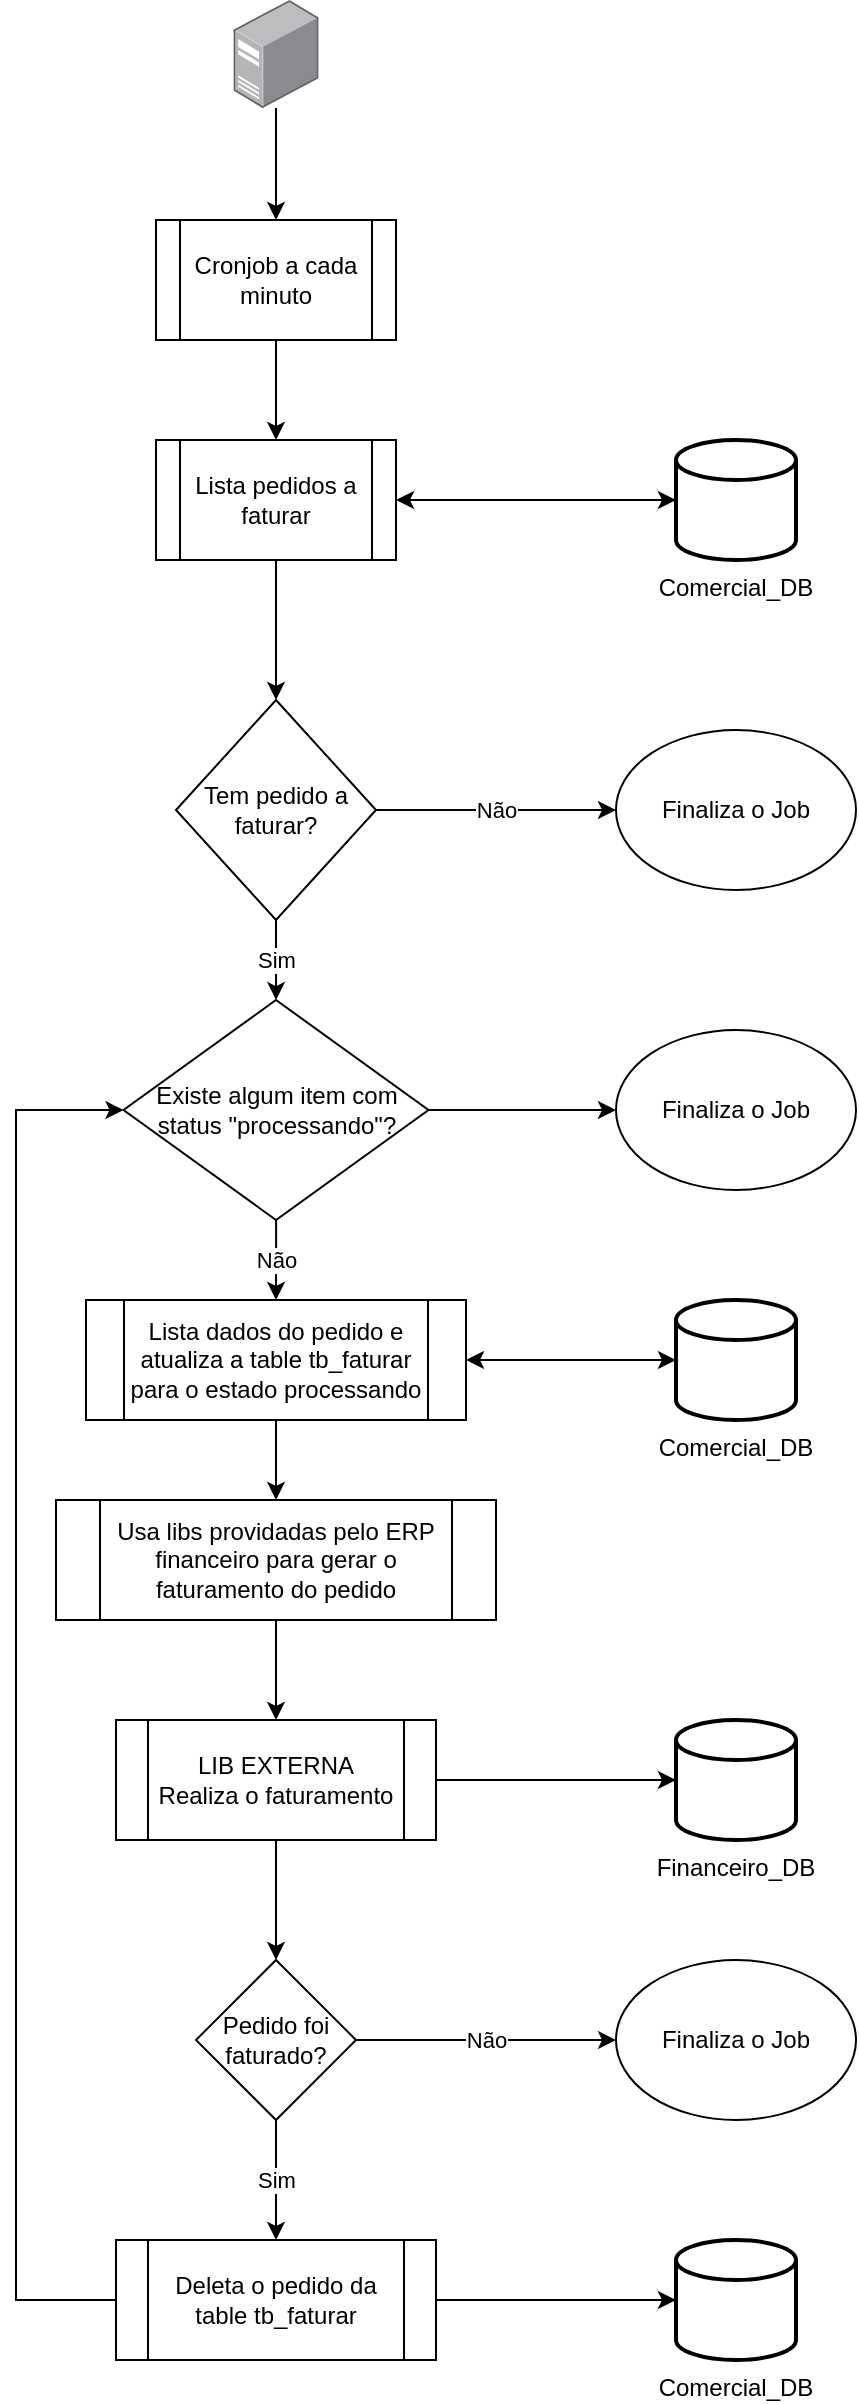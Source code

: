 <mxfile version="19.0.2" type="device"><diagram id="6FWUIs8YLdCLc5xoZXrz" name="Page-1"><mxGraphModel dx="1422" dy="873" grid="1" gridSize="10" guides="1" tooltips="1" connect="1" arrows="1" fold="1" page="1" pageScale="1" pageWidth="850" pageHeight="1100" math="0" shadow="0"><root><mxCell id="0"/><mxCell id="1" parent="0"/><mxCell id="ixKwWAnAnCyaqfp63dse-5" value="" style="edgeStyle=orthogonalEdgeStyle;rounded=0;orthogonalLoop=1;jettySize=auto;html=1;" parent="1" source="ixKwWAnAnCyaqfp63dse-1" target="ixKwWAnAnCyaqfp63dse-4" edge="1"><mxGeometry relative="1" as="geometry"/></mxCell><mxCell id="ixKwWAnAnCyaqfp63dse-1" value="Cronjob a cada minuto" style="shape=process;whiteSpace=wrap;html=1;backgroundOutline=1;" parent="1" vertex="1"><mxGeometry x="90" y="160" width="120" height="60" as="geometry"/></mxCell><mxCell id="ixKwWAnAnCyaqfp63dse-3" value="" style="edgeStyle=orthogonalEdgeStyle;rounded=0;orthogonalLoop=1;jettySize=auto;html=1;" parent="1" source="ixKwWAnAnCyaqfp63dse-2" target="ixKwWAnAnCyaqfp63dse-1" edge="1"><mxGeometry relative="1" as="geometry"/></mxCell><mxCell id="ixKwWAnAnCyaqfp63dse-2" value="" style="points=[];aspect=fixed;html=1;align=center;shadow=0;dashed=0;image;image=img/lib/allied_telesis/computer_and_terminals/Server_Desktop.svg;" parent="1" vertex="1"><mxGeometry x="128.7" y="50" width="42.6" height="54" as="geometry"/></mxCell><mxCell id="ixKwWAnAnCyaqfp63dse-9" style="edgeStyle=orthogonalEdgeStyle;rounded=0;orthogonalLoop=1;jettySize=auto;html=1;startArrow=classic;startFill=1;" parent="1" source="ixKwWAnAnCyaqfp63dse-4" target="ixKwWAnAnCyaqfp63dse-6" edge="1"><mxGeometry relative="1" as="geometry"/></mxCell><mxCell id="ixKwWAnAnCyaqfp63dse-11" style="edgeStyle=orthogonalEdgeStyle;rounded=0;orthogonalLoop=1;jettySize=auto;html=1;entryX=0.5;entryY=0;entryDx=0;entryDy=0;startArrow=none;startFill=0;" parent="1" source="ixKwWAnAnCyaqfp63dse-4" target="ixKwWAnAnCyaqfp63dse-10" edge="1"><mxGeometry relative="1" as="geometry"/></mxCell><mxCell id="ixKwWAnAnCyaqfp63dse-4" value="Lista pedidos a faturar" style="shape=process;whiteSpace=wrap;html=1;backgroundOutline=1;" parent="1" vertex="1"><mxGeometry x="90" y="270" width="120" height="60" as="geometry"/></mxCell><mxCell id="ixKwWAnAnCyaqfp63dse-6" value="Comercial_DB" style="strokeWidth=2;html=1;shape=mxgraph.flowchart.database;whiteSpace=wrap;labelPosition=center;verticalLabelPosition=bottom;align=center;verticalAlign=top;" parent="1" vertex="1"><mxGeometry x="350" y="270" width="60" height="60" as="geometry"/></mxCell><mxCell id="ixKwWAnAnCyaqfp63dse-26" value="Não" style="edgeStyle=orthogonalEdgeStyle;rounded=0;orthogonalLoop=1;jettySize=auto;html=1;startArrow=none;startFill=0;entryX=0;entryY=0.5;entryDx=0;entryDy=0;" parent="1" source="ixKwWAnAnCyaqfp63dse-10" target="YtPRi4X6qXcjCSw2QfaF-6" edge="1"><mxGeometry relative="1" as="geometry"><mxPoint x="290" y="460" as="targetPoint"/><Array as="points"/></mxGeometry></mxCell><mxCell id="YtPRi4X6qXcjCSw2QfaF-2" value="Sim" style="edgeStyle=orthogonalEdgeStyle;rounded=0;orthogonalLoop=1;jettySize=auto;html=1;" edge="1" parent="1" source="ixKwWAnAnCyaqfp63dse-10" target="YtPRi4X6qXcjCSw2QfaF-1"><mxGeometry relative="1" as="geometry"/></mxCell><mxCell id="ixKwWAnAnCyaqfp63dse-10" value="Tem pedido a faturar?" style="rhombus;whiteSpace=wrap;html=1;" parent="1" vertex="1"><mxGeometry x="100" y="400" width="100" height="110" as="geometry"/></mxCell><mxCell id="ixKwWAnAnCyaqfp63dse-18" value="" style="edgeStyle=orthogonalEdgeStyle;rounded=0;orthogonalLoop=1;jettySize=auto;html=1;startArrow=none;startFill=0;" parent="1" source="ixKwWAnAnCyaqfp63dse-12" target="ixKwWAnAnCyaqfp63dse-16" edge="1"><mxGeometry relative="1" as="geometry"/></mxCell><mxCell id="ixKwWAnAnCyaqfp63dse-12" value="Lista dados do pedido e atualiza a table tb_faturar para o estado processando" style="shape=process;whiteSpace=wrap;html=1;backgroundOutline=1;" parent="1" vertex="1"><mxGeometry x="55" y="700" width="190" height="60" as="geometry"/></mxCell><mxCell id="ixKwWAnAnCyaqfp63dse-13" style="edgeStyle=orthogonalEdgeStyle;rounded=0;orthogonalLoop=1;jettySize=auto;html=1;startArrow=classic;startFill=1;exitX=1;exitY=0.5;exitDx=0;exitDy=0;" parent="1" source="ixKwWAnAnCyaqfp63dse-12" target="ixKwWAnAnCyaqfp63dse-14" edge="1"><mxGeometry relative="1" as="geometry"><mxPoint x="210" y="710" as="sourcePoint"/></mxGeometry></mxCell><mxCell id="ixKwWAnAnCyaqfp63dse-14" value="Comercial_DB" style="strokeWidth=2;html=1;shape=mxgraph.flowchart.database;whiteSpace=wrap;labelPosition=center;verticalLabelPosition=bottom;align=center;verticalAlign=top;" parent="1" vertex="1"><mxGeometry x="350" y="700" width="60" height="60" as="geometry"/></mxCell><mxCell id="ixKwWAnAnCyaqfp63dse-19" value="" style="edgeStyle=orthogonalEdgeStyle;rounded=0;orthogonalLoop=1;jettySize=auto;html=1;startArrow=none;startFill=0;" parent="1" source="ixKwWAnAnCyaqfp63dse-16" target="ixKwWAnAnCyaqfp63dse-17" edge="1"><mxGeometry relative="1" as="geometry"/></mxCell><mxCell id="ixKwWAnAnCyaqfp63dse-16" value="Usa libs providadas pelo ERP financeiro para gerar o faturamento do pedido" style="shape=process;whiteSpace=wrap;html=1;backgroundOutline=1;" parent="1" vertex="1"><mxGeometry x="40" y="800" width="220" height="60" as="geometry"/></mxCell><mxCell id="ixKwWAnAnCyaqfp63dse-23" value="" style="edgeStyle=orthogonalEdgeStyle;rounded=0;orthogonalLoop=1;jettySize=auto;html=1;startArrow=none;startFill=0;" parent="1" source="ixKwWAnAnCyaqfp63dse-17" target="ixKwWAnAnCyaqfp63dse-22" edge="1"><mxGeometry relative="1" as="geometry"/></mxCell><mxCell id="omZ2wDhsr7JmIAs71jOd-9" value="" style="edgeStyle=orthogonalEdgeStyle;rounded=0;orthogonalLoop=1;jettySize=auto;html=1;startArrow=none;startFill=0;" parent="1" source="ixKwWAnAnCyaqfp63dse-17" target="omZ2wDhsr7JmIAs71jOd-8" edge="1"><mxGeometry relative="1" as="geometry"/></mxCell><mxCell id="ixKwWAnAnCyaqfp63dse-17" value="LIB EXTERNA&lt;br&gt;Realiza o faturamento" style="shape=process;whiteSpace=wrap;html=1;backgroundOutline=1;" parent="1" vertex="1"><mxGeometry x="70" y="910" width="160" height="60" as="geometry"/></mxCell><mxCell id="ixKwWAnAnCyaqfp63dse-22" value="Financeiro_DB" style="strokeWidth=2;html=1;shape=mxgraph.flowchart.database;whiteSpace=wrap;labelPosition=center;verticalLabelPosition=bottom;align=center;verticalAlign=top;" parent="1" vertex="1"><mxGeometry x="350" y="910" width="60" height="60" as="geometry"/></mxCell><mxCell id="omZ2wDhsr7JmIAs71jOd-12" value="Não" style="edgeStyle=orthogonalEdgeStyle;rounded=0;orthogonalLoop=1;jettySize=auto;html=1;exitX=1;exitY=0.5;exitDx=0;exitDy=0;startArrow=none;startFill=0;" parent="1" source="omZ2wDhsr7JmIAs71jOd-8" target="omZ2wDhsr7JmIAs71jOd-11" edge="1"><mxGeometry relative="1" as="geometry"/></mxCell><mxCell id="YtPRi4X6qXcjCSw2QfaF-7" value="Sim" style="edgeStyle=orthogonalEdgeStyle;rounded=0;orthogonalLoop=1;jettySize=auto;html=1;" edge="1" parent="1" source="omZ2wDhsr7JmIAs71jOd-8" target="vhNmtZHhDZBrf8VV9AHk-1"><mxGeometry relative="1" as="geometry"/></mxCell><mxCell id="omZ2wDhsr7JmIAs71jOd-8" value="Pedido foi faturado?" style="rhombus;whiteSpace=wrap;html=1;" parent="1" vertex="1"><mxGeometry x="110" y="1030" width="80" height="80" as="geometry"/></mxCell><mxCell id="omZ2wDhsr7JmIAs71jOd-11" value="Finaliza o Job" style="ellipse;whiteSpace=wrap;html=1;" parent="1" vertex="1"><mxGeometry x="320" y="1030" width="120" height="80" as="geometry"/></mxCell><mxCell id="omZ2wDhsr7JmIAs71jOd-13" style="edgeStyle=orthogonalEdgeStyle;rounded=0;orthogonalLoop=1;jettySize=auto;html=1;startArrow=none;startFill=0;exitX=1;exitY=0.5;exitDx=0;exitDy=0;" parent="1" source="vhNmtZHhDZBrf8VV9AHk-1" target="omZ2wDhsr7JmIAs71jOd-14" edge="1"><mxGeometry relative="1" as="geometry"><mxPoint x="153.75" y="1295" as="sourcePoint"/></mxGeometry></mxCell><mxCell id="omZ2wDhsr7JmIAs71jOd-14" value="Comercial_DB" style="strokeWidth=2;html=1;shape=mxgraph.flowchart.database;whiteSpace=wrap;labelPosition=center;verticalLabelPosition=bottom;align=center;verticalAlign=top;" parent="1" vertex="1"><mxGeometry x="350" y="1170" width="60" height="60" as="geometry"/></mxCell><mxCell id="YtPRi4X6qXcjCSw2QfaF-8" style="edgeStyle=orthogonalEdgeStyle;rounded=0;orthogonalLoop=1;jettySize=auto;html=1;entryX=0;entryY=0.5;entryDx=0;entryDy=0;" edge="1" parent="1" source="vhNmtZHhDZBrf8VV9AHk-1" target="YtPRi4X6qXcjCSw2QfaF-1"><mxGeometry relative="1" as="geometry"><Array as="points"><mxPoint x="20" y="1200"/><mxPoint x="20" y="605"/></Array></mxGeometry></mxCell><mxCell id="vhNmtZHhDZBrf8VV9AHk-1" value="Deleta o pedido da table tb_faturar" style="shape=process;whiteSpace=wrap;html=1;backgroundOutline=1;" parent="1" vertex="1"><mxGeometry x="70" y="1170" width="160" height="60" as="geometry"/></mxCell><mxCell id="YtPRi4X6qXcjCSw2QfaF-3" value="Não" style="edgeStyle=orthogonalEdgeStyle;rounded=0;orthogonalLoop=1;jettySize=auto;html=1;" edge="1" parent="1" source="YtPRi4X6qXcjCSw2QfaF-1" target="ixKwWAnAnCyaqfp63dse-12"><mxGeometry relative="1" as="geometry"/></mxCell><mxCell id="YtPRi4X6qXcjCSw2QfaF-5" style="edgeStyle=orthogonalEdgeStyle;rounded=0;orthogonalLoop=1;jettySize=auto;html=1;" edge="1" parent="1" source="YtPRi4X6qXcjCSw2QfaF-1" target="YtPRi4X6qXcjCSw2QfaF-4"><mxGeometry relative="1" as="geometry"/></mxCell><mxCell id="YtPRi4X6qXcjCSw2QfaF-1" value="Existe algum item com status &quot;processando&quot;?" style="rhombus;whiteSpace=wrap;html=1;" vertex="1" parent="1"><mxGeometry x="73.75" y="550" width="152.5" height="110" as="geometry"/></mxCell><mxCell id="YtPRi4X6qXcjCSw2QfaF-4" value="Finaliza o Job" style="ellipse;whiteSpace=wrap;html=1;" vertex="1" parent="1"><mxGeometry x="320" y="565" width="120" height="80" as="geometry"/></mxCell><mxCell id="YtPRi4X6qXcjCSw2QfaF-6" value="Finaliza o Job" style="ellipse;whiteSpace=wrap;html=1;" vertex="1" parent="1"><mxGeometry x="320" y="415" width="120" height="80" as="geometry"/></mxCell></root></mxGraphModel></diagram></mxfile>